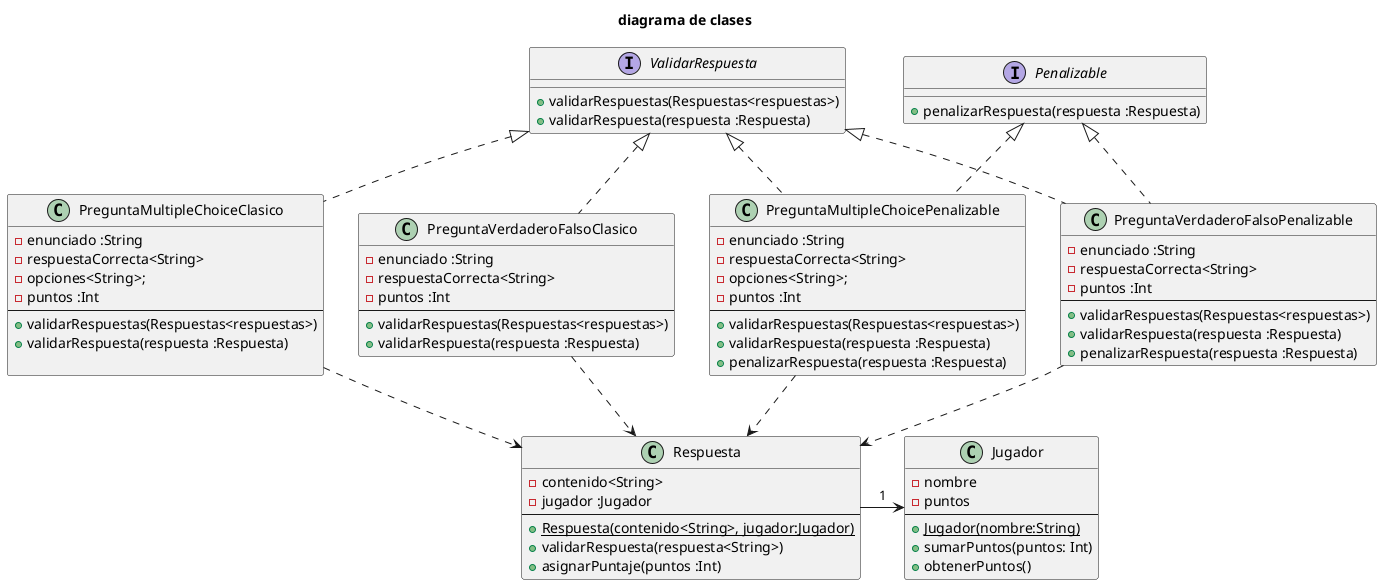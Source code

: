 @startuml diagrama de clases
title diagrama de clases

class Jugador{
    - nombre
    - puntos
    ---
    + {static}Jugador(nombre:String)
    + sumarPuntos(puntos: Int)
    + obtenerPuntos()
}

Class Respuesta{
    - contenido<String>
    - jugador :Jugador
    ---
    + {static} Respuesta(contenido<String>, jugador:Jugador)
    + validarRespuesta(respuesta<String>)
    + asignarPuntaje(puntos :Int)
}

interface ValidarRespuesta{
    + validarRespuestas(Respuestas<respuestas>)
    + validarRespuesta(respuesta :Respuesta)
} 

interface Penalizable{
    + penalizarRespuesta(respuesta :Respuesta)
}

class PreguntaVerdaderoFalsoClasico implements ValidarRespuesta{
    - enunciado :String
    - respuestaCorrecta<String>
    - puntos :Int
    ---
    + validarRespuestas(Respuestas<respuestas>)
    + validarRespuesta(respuesta :Respuesta)
}

class PreguntaVerdaderoFalsoPenalizable implements ValidarRespuesta, Penalizable{
    - enunciado :String
    - respuestaCorrecta<String>
    - puntos :Int
    ---
    + validarRespuestas(Respuestas<respuestas>)
    + validarRespuesta(respuesta :Respuesta)
    + penalizarRespuesta(respuesta :Respuesta)
}

class PreguntaMultipleChoiceClasico implements ValidarRespuesta{
    - enunciado :String
    - respuestaCorrecta<String>
    - opciones<String>;
    - puntos :Int
    ---
    + validarRespuestas(Respuestas<respuestas>)
    + validarRespuesta(respuesta :Respuesta)

}

class PreguntaMultipleChoicePenalizable implements ValidarRespuesta, Penalizable{
    - enunciado :String
    - respuestaCorrecta<String>
    - opciones<String>;
    - puntos :Int
    ---
    + validarRespuestas(Respuestas<respuestas>)
    + validarRespuesta(respuesta :Respuesta)
    + penalizarRespuesta(respuesta :Respuesta)
}

Respuesta -> Jugador: "1"
PreguntaVerdaderoFalsoClasico ..> Respuesta
PreguntaVerdaderoFalsoPenalizable ..> Respuesta
PreguntaMultipleChoiceClasico ..> Respuesta
PreguntaMultipleChoicePenalizable ..> Respuesta

@enduml